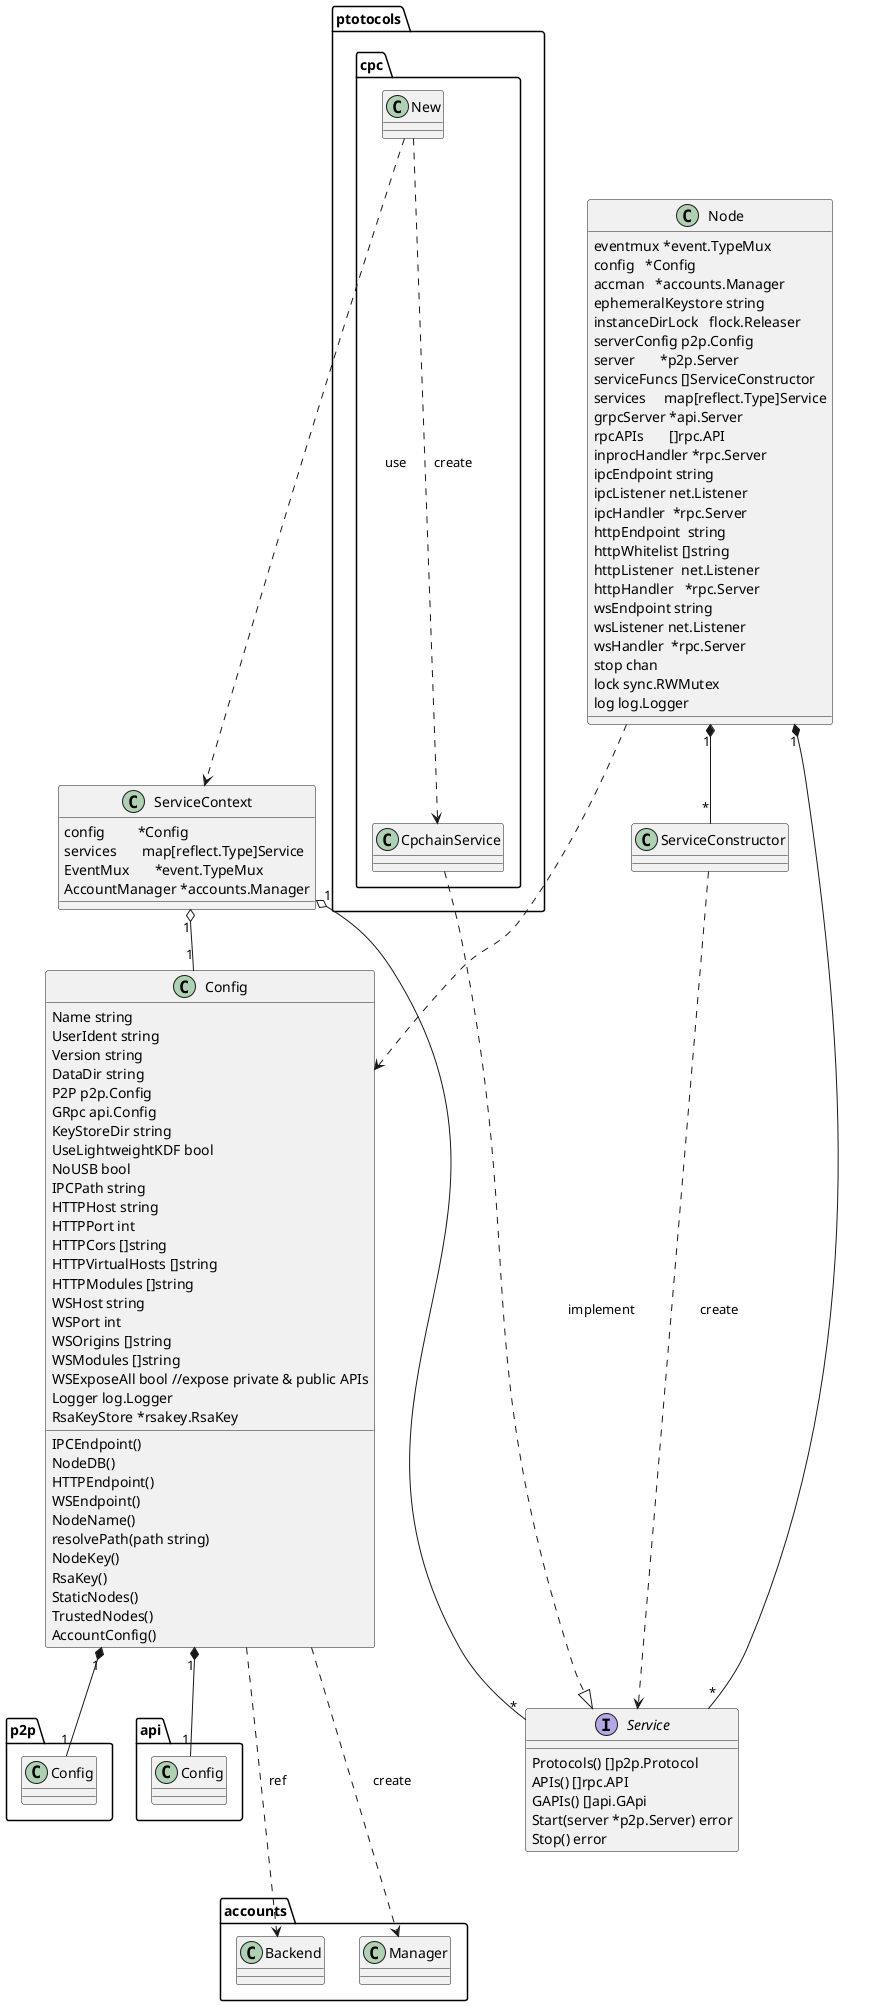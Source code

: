 @startuml

class Node {
	eventmux *event.TypeMux
	config   *Config
	accman   *accounts.Manager
	ephemeralKeystore string
	instanceDirLock   flock.Releaser
	serverConfig p2p.Config
	server       *p2p.Server
	serviceFuncs []ServiceConstructor
	services     map[reflect.Type]Service
	grpcServer *api.Server
	rpcAPIs       []rpc.API
	inprocHandler *rpc.Server
	ipcEndpoint string
	ipcListener net.Listener
	ipcHandler  *rpc.Server
	httpEndpoint  string
	httpWhitelist []string
	httpListener  net.Listener
	httpHandler   *rpc.Server
	wsEndpoint string
	wsListener net.Listener
	wsHandler  *rpc.Server
	stop chan
	lock sync.RWMutex
	log log.Logger
}


class Config {
	Name string
	UserIdent string
	Version string
	DataDir string
	P2P p2p.Config
	GRpc api.Config
	KeyStoreDir string
	UseLightweightKDF bool
	NoUSB bool
	IPCPath string
	HTTPHost string
	HTTPPort int
	HTTPCors []string
	HTTPVirtualHosts []string
	HTTPModules []string
	WSHost string
	WSPort int
	WSOrigins []string
	WSModules []string
	WSExposeAll bool //expose private & public APIs
	Logger log.Logger
	RsaKeyStore *rsakey.RsaKey

	IPCEndpoint()
    NodeDB()
    HTTPEndpoint()
    WSEndpoint()
    NodeName()
    resolvePath(path string)
    NodeKey()
    RsaKey()
    StaticNodes()
    TrustedNodes()
    AccountConfig()
}

class p2p.Config {
}

Config "1" *-- "1" p2p.Config

class api.Config {
}

Config "1" *-- "1" api.Config

class accounts.Backend

Config ...> accounts.Backend : ref
Config ...> accounts.Manager : create

Node ...> Config

class ServiceContext {
	config         *Config
	services       map[reflect.Type]Service
	EventMux       *event.TypeMux
	AccountManager *accounts.Manager
}

ServiceContext "1" o-- "1" Config

interface Service {
	Protocols() []p2p.Protocol
	APIs() []rpc.API
	GAPIs() []api.GApi
	Start(server *p2p.Server) error
	Stop() error
}

package ptotocols.cpc {
  class CpchainService
  New ...> CpchainService : create
  CpchainService ...|> Service : implement
  New ...> ServiceContext : use
}

Node "1" *-- "*" Service
ServiceContext "1" o-- "*" Service

class ServiceConstructor

Node "1" *-- "*" ServiceConstructor
ServiceConstructor ...> Service : create

@enduml